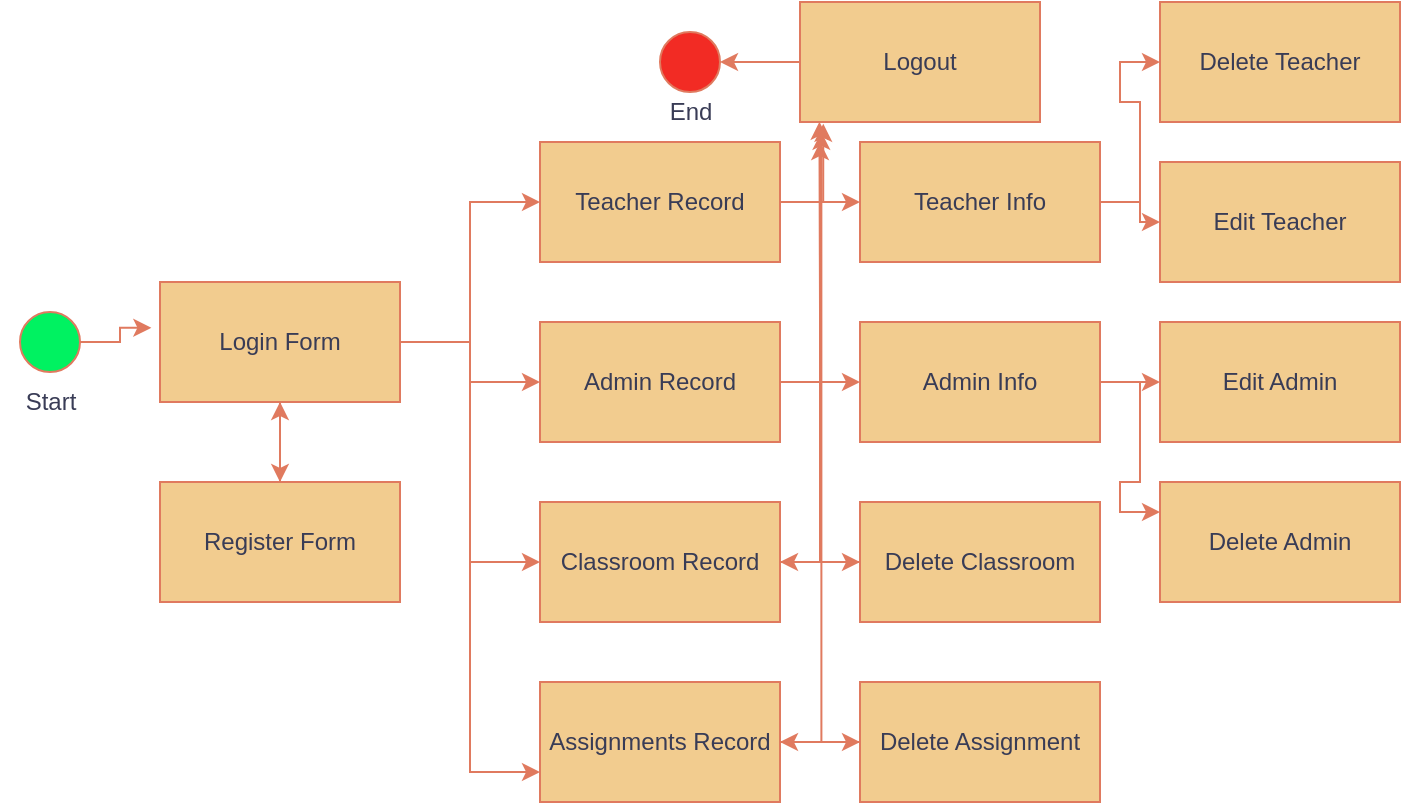 <mxfile version="24.4.6" type="device">
  <diagram id="56kcNZwVyAmJgKxFdDIM" name="Página-2">
    <mxGraphModel dx="971" dy="675" grid="1" gridSize="10" guides="1" tooltips="1" connect="1" arrows="1" fold="1" page="1" pageScale="1" pageWidth="850" pageHeight="1100" math="0" shadow="0">
      <root>
        <mxCell id="0" />
        <mxCell id="1" parent="0" />
        <mxCell id="6iMrA8NbG7Q8S19YqSlm-4" style="edgeStyle=orthogonalEdgeStyle;rounded=0;orthogonalLoop=1;jettySize=auto;html=1;strokeColor=#E07A5F;fontColor=#393C56;fillColor=#F2CC8F;" parent="1" source="gGF_x7gCesSuctND6dWC-1" target="6iMrA8NbG7Q8S19YqSlm-1" edge="1">
          <mxGeometry relative="1" as="geometry" />
        </mxCell>
        <mxCell id="gGF_x7gCesSuctND6dWC-1" value="Register Form" style="rounded=0;whiteSpace=wrap;html=1;labelBackgroundColor=none;fillColor=#F2CC8F;strokeColor=#E07A5F;fontColor=#393C56;" parent="1" vertex="1">
          <mxGeometry x="90" y="450" width="120" height="60" as="geometry" />
        </mxCell>
        <mxCell id="ebxC8OD9XVtyU0avUeCA-1" value="" style="ellipse;whiteSpace=wrap;html=1;aspect=fixed;labelBackgroundColor=none;fillColor=#00F261;strokeColor=#E07A5F;fontColor=#393C56;" parent="1" vertex="1">
          <mxGeometry x="20" y="365" width="30" height="30" as="geometry" />
        </mxCell>
        <mxCell id="ebxC8OD9XVtyU0avUeCA-2" value="Start" style="text;html=1;align=center;verticalAlign=middle;resizable=0;points=[];autosize=1;strokeColor=none;fillColor=none;fontColor=#393C56;" parent="1" vertex="1">
          <mxGeometry x="10" y="395" width="50" height="30" as="geometry" />
        </mxCell>
        <mxCell id="6iMrA8NbG7Q8S19YqSlm-3" style="edgeStyle=orthogonalEdgeStyle;rounded=0;orthogonalLoop=1;jettySize=auto;html=1;entryX=0.5;entryY=0;entryDx=0;entryDy=0;strokeColor=#E07A5F;fontColor=#393C56;fillColor=#F2CC8F;" parent="1" source="6iMrA8NbG7Q8S19YqSlm-1" target="gGF_x7gCesSuctND6dWC-1" edge="1">
          <mxGeometry relative="1" as="geometry" />
        </mxCell>
        <mxCell id="6iMrA8NbG7Q8S19YqSlm-9" style="edgeStyle=orthogonalEdgeStyle;rounded=0;orthogonalLoop=1;jettySize=auto;html=1;entryX=0;entryY=0.5;entryDx=0;entryDy=0;strokeColor=#E07A5F;fontColor=#393C56;fillColor=#F2CC8F;" parent="1" source="6iMrA8NbG7Q8S19YqSlm-1" target="6iMrA8NbG7Q8S19YqSlm-7" edge="1">
          <mxGeometry relative="1" as="geometry" />
        </mxCell>
        <mxCell id="6iMrA8NbG7Q8S19YqSlm-10" style="edgeStyle=orthogonalEdgeStyle;rounded=0;orthogonalLoop=1;jettySize=auto;html=1;entryX=0;entryY=0.5;entryDx=0;entryDy=0;strokeColor=#E07A5F;fontColor=#393C56;fillColor=#F2CC8F;" parent="1" source="6iMrA8NbG7Q8S19YqSlm-1" target="6iMrA8NbG7Q8S19YqSlm-6" edge="1">
          <mxGeometry relative="1" as="geometry" />
        </mxCell>
        <mxCell id="6iMrA8NbG7Q8S19YqSlm-11" style="edgeStyle=orthogonalEdgeStyle;rounded=0;orthogonalLoop=1;jettySize=auto;html=1;entryX=0;entryY=0.5;entryDx=0;entryDy=0;strokeColor=#E07A5F;fontColor=#393C56;fillColor=#F2CC8F;" parent="1" source="6iMrA8NbG7Q8S19YqSlm-1" target="6iMrA8NbG7Q8S19YqSlm-8" edge="1">
          <mxGeometry relative="1" as="geometry" />
        </mxCell>
        <mxCell id="6iMrA8NbG7Q8S19YqSlm-12" style="edgeStyle=orthogonalEdgeStyle;rounded=0;orthogonalLoop=1;jettySize=auto;html=1;entryX=0;entryY=0.75;entryDx=0;entryDy=0;strokeColor=#E07A5F;fontColor=#393C56;fillColor=#F2CC8F;" parent="1" source="6iMrA8NbG7Q8S19YqSlm-1" target="6iMrA8NbG7Q8S19YqSlm-5" edge="1">
          <mxGeometry relative="1" as="geometry" />
        </mxCell>
        <mxCell id="6iMrA8NbG7Q8S19YqSlm-1" value="Login Form" style="rounded=0;whiteSpace=wrap;html=1;labelBackgroundColor=none;fillColor=#F2CC8F;strokeColor=#E07A5F;fontColor=#393C56;" parent="1" vertex="1">
          <mxGeometry x="90" y="350" width="120" height="60" as="geometry" />
        </mxCell>
        <mxCell id="6iMrA8NbG7Q8S19YqSlm-2" style="edgeStyle=orthogonalEdgeStyle;rounded=0;orthogonalLoop=1;jettySize=auto;html=1;entryX=-0.036;entryY=0.382;entryDx=0;entryDy=0;entryPerimeter=0;strokeColor=#E07A5F;fontColor=#393C56;fillColor=#F2CC8F;" parent="1" source="ebxC8OD9XVtyU0avUeCA-1" target="6iMrA8NbG7Q8S19YqSlm-1" edge="1">
          <mxGeometry relative="1" as="geometry" />
        </mxCell>
        <mxCell id="-co3jnEJNCQxgdNsqQN4-7" style="edgeStyle=orthogonalEdgeStyle;rounded=0;orthogonalLoop=1;jettySize=auto;html=1;strokeColor=#E07A5F;fontColor=#393C56;fillColor=#F2CC8F;entryX=0.089;entryY=1.082;entryDx=0;entryDy=0;entryPerimeter=0;" parent="1" source="6iMrA8NbG7Q8S19YqSlm-5" target="-vfBxQmOA2zu24ylZ9-3-1" edge="1">
          <mxGeometry relative="1" as="geometry" />
        </mxCell>
        <mxCell id="-co3jnEJNCQxgdNsqQN4-12" style="edgeStyle=orthogonalEdgeStyle;rounded=0;orthogonalLoop=1;jettySize=auto;html=1;entryX=0;entryY=0.5;entryDx=0;entryDy=0;strokeColor=#E07A5F;fontColor=#393C56;fillColor=#F2CC8F;" parent="1" source="6iMrA8NbG7Q8S19YqSlm-5" target="-co3jnEJNCQxgdNsqQN4-8" edge="1">
          <mxGeometry relative="1" as="geometry" />
        </mxCell>
        <mxCell id="6iMrA8NbG7Q8S19YqSlm-5" value="Assignments Record" style="rounded=0;whiteSpace=wrap;html=1;labelBackgroundColor=none;fillColor=#F2CC8F;strokeColor=#E07A5F;fontColor=#393C56;" parent="1" vertex="1">
          <mxGeometry x="280" y="550" width="120" height="60" as="geometry" />
        </mxCell>
        <mxCell id="-co3jnEJNCQxgdNsqQN4-5" style="edgeStyle=orthogonalEdgeStyle;rounded=0;orthogonalLoop=1;jettySize=auto;html=1;strokeColor=#E07A5F;fontColor=#393C56;fillColor=#F2CC8F;" parent="1" source="6iMrA8NbG7Q8S19YqSlm-6" edge="1">
          <mxGeometry relative="1" as="geometry">
            <mxPoint x="420" y="280" as="targetPoint" />
          </mxGeometry>
        </mxCell>
        <mxCell id="-co3jnEJNCQxgdNsqQN4-16" style="edgeStyle=orthogonalEdgeStyle;rounded=0;orthogonalLoop=1;jettySize=auto;html=1;entryX=0;entryY=0.5;entryDx=0;entryDy=0;strokeColor=#E07A5F;fontColor=#393C56;fillColor=#F2CC8F;" parent="1" source="6iMrA8NbG7Q8S19YqSlm-6" target="-co3jnEJNCQxgdNsqQN4-11" edge="1">
          <mxGeometry relative="1" as="geometry" />
        </mxCell>
        <mxCell id="6iMrA8NbG7Q8S19YqSlm-6" value="Admin Record" style="rounded=0;whiteSpace=wrap;html=1;labelBackgroundColor=none;fillColor=#F2CC8F;strokeColor=#E07A5F;fontColor=#393C56;" parent="1" vertex="1">
          <mxGeometry x="280" y="370" width="120" height="60" as="geometry" />
        </mxCell>
        <mxCell id="-co3jnEJNCQxgdNsqQN4-19" style="edgeStyle=orthogonalEdgeStyle;rounded=0;orthogonalLoop=1;jettySize=auto;html=1;entryX=0;entryY=0.5;entryDx=0;entryDy=0;strokeColor=#E07A5F;fontColor=#393C56;fillColor=#F2CC8F;" parent="1" source="6iMrA8NbG7Q8S19YqSlm-7" target="-co3jnEJNCQxgdNsqQN4-10" edge="1">
          <mxGeometry relative="1" as="geometry" />
        </mxCell>
        <mxCell id="6iMrA8NbG7Q8S19YqSlm-7" value="Teacher Record" style="rounded=0;whiteSpace=wrap;html=1;labelBackgroundColor=none;fillColor=#F2CC8F;strokeColor=#E07A5F;fontColor=#393C56;" parent="1" vertex="1">
          <mxGeometry x="280" y="280" width="120" height="60" as="geometry" />
        </mxCell>
        <mxCell id="-co3jnEJNCQxgdNsqQN4-6" style="edgeStyle=orthogonalEdgeStyle;rounded=0;orthogonalLoop=1;jettySize=auto;html=1;strokeColor=#E07A5F;fontColor=#393C56;fillColor=#F2CC8F;entryX=0.081;entryY=0.998;entryDx=0;entryDy=0;entryPerimeter=0;" parent="1" source="6iMrA8NbG7Q8S19YqSlm-8" target="-vfBxQmOA2zu24ylZ9-3-1" edge="1">
          <mxGeometry relative="1" as="geometry" />
        </mxCell>
        <mxCell id="-co3jnEJNCQxgdNsqQN4-14" style="edgeStyle=orthogonalEdgeStyle;rounded=0;orthogonalLoop=1;jettySize=auto;html=1;entryX=0;entryY=0.5;entryDx=0;entryDy=0;strokeColor=#E07A5F;fontColor=#393C56;fillColor=#F2CC8F;" parent="1" source="6iMrA8NbG7Q8S19YqSlm-8" target="-co3jnEJNCQxgdNsqQN4-9" edge="1">
          <mxGeometry relative="1" as="geometry" />
        </mxCell>
        <mxCell id="6iMrA8NbG7Q8S19YqSlm-8" value="Classroom Record" style="rounded=0;whiteSpace=wrap;html=1;labelBackgroundColor=none;fillColor=#F2CC8F;strokeColor=#E07A5F;fontColor=#393C56;" parent="1" vertex="1">
          <mxGeometry x="280" y="460" width="120" height="60" as="geometry" />
        </mxCell>
        <mxCell id="-co3jnEJNCQxgdNsqQN4-3" style="edgeStyle=orthogonalEdgeStyle;rounded=0;orthogonalLoop=1;jettySize=auto;html=1;entryX=1;entryY=0.5;entryDx=0;entryDy=0;strokeColor=#E07A5F;fontColor=#393C56;fillColor=#F2CC8F;" parent="1" source="-vfBxQmOA2zu24ylZ9-3-1" target="-co3jnEJNCQxgdNsqQN4-1" edge="1">
          <mxGeometry relative="1" as="geometry" />
        </mxCell>
        <mxCell id="-vfBxQmOA2zu24ylZ9-3-1" value="Logout" style="rounded=0;whiteSpace=wrap;html=1;labelBackgroundColor=none;fillColor=#F2CC8F;strokeColor=#E07A5F;fontColor=#393C56;" parent="1" vertex="1">
          <mxGeometry x="410" y="210" width="120" height="60" as="geometry" />
        </mxCell>
        <mxCell id="-co3jnEJNCQxgdNsqQN4-1" value="" style="ellipse;whiteSpace=wrap;html=1;aspect=fixed;labelBackgroundColor=none;fillColor=#F22B24;strokeColor=#E07A5F;fontColor=#393C56;" parent="1" vertex="1">
          <mxGeometry x="340" y="225" width="30" height="30" as="geometry" />
        </mxCell>
        <mxCell id="-co3jnEJNCQxgdNsqQN4-2" value="End" style="text;html=1;align=center;verticalAlign=middle;resizable=0;points=[];autosize=1;strokeColor=none;fillColor=none;fontColor=#393C56;" parent="1" vertex="1">
          <mxGeometry x="335" y="250" width="40" height="30" as="geometry" />
        </mxCell>
        <mxCell id="-co3jnEJNCQxgdNsqQN4-4" style="edgeStyle=orthogonalEdgeStyle;rounded=0;orthogonalLoop=1;jettySize=auto;html=1;entryX=0.097;entryY=1.015;entryDx=0;entryDy=0;entryPerimeter=0;strokeColor=#E07A5F;fontColor=#393C56;fillColor=#F2CC8F;" parent="1" source="6iMrA8NbG7Q8S19YqSlm-7" target="-vfBxQmOA2zu24ylZ9-3-1" edge="1">
          <mxGeometry relative="1" as="geometry" />
        </mxCell>
        <mxCell id="-co3jnEJNCQxgdNsqQN4-13" style="edgeStyle=orthogonalEdgeStyle;rounded=0;orthogonalLoop=1;jettySize=auto;html=1;entryX=1;entryY=0.5;entryDx=0;entryDy=0;strokeColor=#E07A5F;fontColor=#393C56;fillColor=#F2CC8F;" parent="1" source="-co3jnEJNCQxgdNsqQN4-8" target="6iMrA8NbG7Q8S19YqSlm-5" edge="1">
          <mxGeometry relative="1" as="geometry" />
        </mxCell>
        <mxCell id="-co3jnEJNCQxgdNsqQN4-8" value="Delete Assignment" style="rounded=0;whiteSpace=wrap;html=1;labelBackgroundColor=none;fillColor=#F2CC8F;strokeColor=#E07A5F;fontColor=#393C56;" parent="1" vertex="1">
          <mxGeometry x="440" y="550" width="120" height="60" as="geometry" />
        </mxCell>
        <mxCell id="-co3jnEJNCQxgdNsqQN4-15" style="edgeStyle=orthogonalEdgeStyle;rounded=0;orthogonalLoop=1;jettySize=auto;html=1;entryX=1;entryY=0.5;entryDx=0;entryDy=0;strokeColor=#E07A5F;fontColor=#393C56;fillColor=#F2CC8F;" parent="1" source="-co3jnEJNCQxgdNsqQN4-9" target="6iMrA8NbG7Q8S19YqSlm-8" edge="1">
          <mxGeometry relative="1" as="geometry" />
        </mxCell>
        <mxCell id="-co3jnEJNCQxgdNsqQN4-9" value="Delete Classroom" style="rounded=0;whiteSpace=wrap;html=1;labelBackgroundColor=none;fillColor=#F2CC8F;strokeColor=#E07A5F;fontColor=#393C56;" parent="1" vertex="1">
          <mxGeometry x="440" y="460" width="120" height="60" as="geometry" />
        </mxCell>
        <mxCell id="-co3jnEJNCQxgdNsqQN4-26" style="edgeStyle=orthogonalEdgeStyle;rounded=0;orthogonalLoop=1;jettySize=auto;html=1;strokeColor=#E07A5F;fontColor=#393C56;fillColor=#F2CC8F;" parent="1" source="-co3jnEJNCQxgdNsqQN4-10" target="-co3jnEJNCQxgdNsqQN4-21" edge="1">
          <mxGeometry relative="1" as="geometry" />
        </mxCell>
        <mxCell id="-co3jnEJNCQxgdNsqQN4-27" style="edgeStyle=orthogonalEdgeStyle;rounded=0;orthogonalLoop=1;jettySize=auto;html=1;entryX=0;entryY=0.5;entryDx=0;entryDy=0;strokeColor=#E07A5F;fontColor=#393C56;fillColor=#F2CC8F;" parent="1" source="-co3jnEJNCQxgdNsqQN4-10" target="-co3jnEJNCQxgdNsqQN4-20" edge="1">
          <mxGeometry relative="1" as="geometry" />
        </mxCell>
        <mxCell id="-co3jnEJNCQxgdNsqQN4-10" value="Teacher Info" style="rounded=0;whiteSpace=wrap;html=1;labelBackgroundColor=none;fillColor=#F2CC8F;strokeColor=#E07A5F;fontColor=#393C56;" parent="1" vertex="1">
          <mxGeometry x="440" y="280" width="120" height="60" as="geometry" />
        </mxCell>
        <mxCell id="-co3jnEJNCQxgdNsqQN4-28" style="edgeStyle=orthogonalEdgeStyle;rounded=0;orthogonalLoop=1;jettySize=auto;html=1;entryX=0;entryY=0.5;entryDx=0;entryDy=0;strokeColor=#E07A5F;fontColor=#393C56;fillColor=#F2CC8F;" parent="1" source="-co3jnEJNCQxgdNsqQN4-11" target="-co3jnEJNCQxgdNsqQN4-22" edge="1">
          <mxGeometry relative="1" as="geometry" />
        </mxCell>
        <mxCell id="-co3jnEJNCQxgdNsqQN4-29" style="edgeStyle=orthogonalEdgeStyle;rounded=0;orthogonalLoop=1;jettySize=auto;html=1;entryX=0;entryY=0.25;entryDx=0;entryDy=0;strokeColor=#E07A5F;fontColor=#393C56;fillColor=#F2CC8F;" parent="1" source="-co3jnEJNCQxgdNsqQN4-11" target="-co3jnEJNCQxgdNsqQN4-23" edge="1">
          <mxGeometry relative="1" as="geometry" />
        </mxCell>
        <mxCell id="-co3jnEJNCQxgdNsqQN4-11" value="Admin Info" style="rounded=0;whiteSpace=wrap;html=1;labelBackgroundColor=none;fillColor=#F2CC8F;strokeColor=#E07A5F;fontColor=#393C56;" parent="1" vertex="1">
          <mxGeometry x="440" y="370" width="120" height="60" as="geometry" />
        </mxCell>
        <mxCell id="-co3jnEJNCQxgdNsqQN4-20" value="Delete Teacher" style="rounded=0;whiteSpace=wrap;html=1;labelBackgroundColor=none;fillColor=#F2CC8F;strokeColor=#E07A5F;fontColor=#393C56;" parent="1" vertex="1">
          <mxGeometry x="590" y="210" width="120" height="60" as="geometry" />
        </mxCell>
        <mxCell id="-co3jnEJNCQxgdNsqQN4-21" value="Edit Teacher" style="rounded=0;whiteSpace=wrap;html=1;labelBackgroundColor=none;fillColor=#F2CC8F;strokeColor=#E07A5F;fontColor=#393C56;" parent="1" vertex="1">
          <mxGeometry x="590" y="290" width="120" height="60" as="geometry" />
        </mxCell>
        <mxCell id="-co3jnEJNCQxgdNsqQN4-22" value="Edit Admin" style="rounded=0;whiteSpace=wrap;html=1;labelBackgroundColor=none;fillColor=#F2CC8F;strokeColor=#E07A5F;fontColor=#393C56;" parent="1" vertex="1">
          <mxGeometry x="590" y="370" width="120" height="60" as="geometry" />
        </mxCell>
        <mxCell id="-co3jnEJNCQxgdNsqQN4-23" value="Delete Admin" style="rounded=0;whiteSpace=wrap;html=1;labelBackgroundColor=none;fillColor=#F2CC8F;strokeColor=#E07A5F;fontColor=#393C56;" parent="1" vertex="1">
          <mxGeometry x="590" y="450" width="120" height="60" as="geometry" />
        </mxCell>
      </root>
    </mxGraphModel>
  </diagram>
</mxfile>
